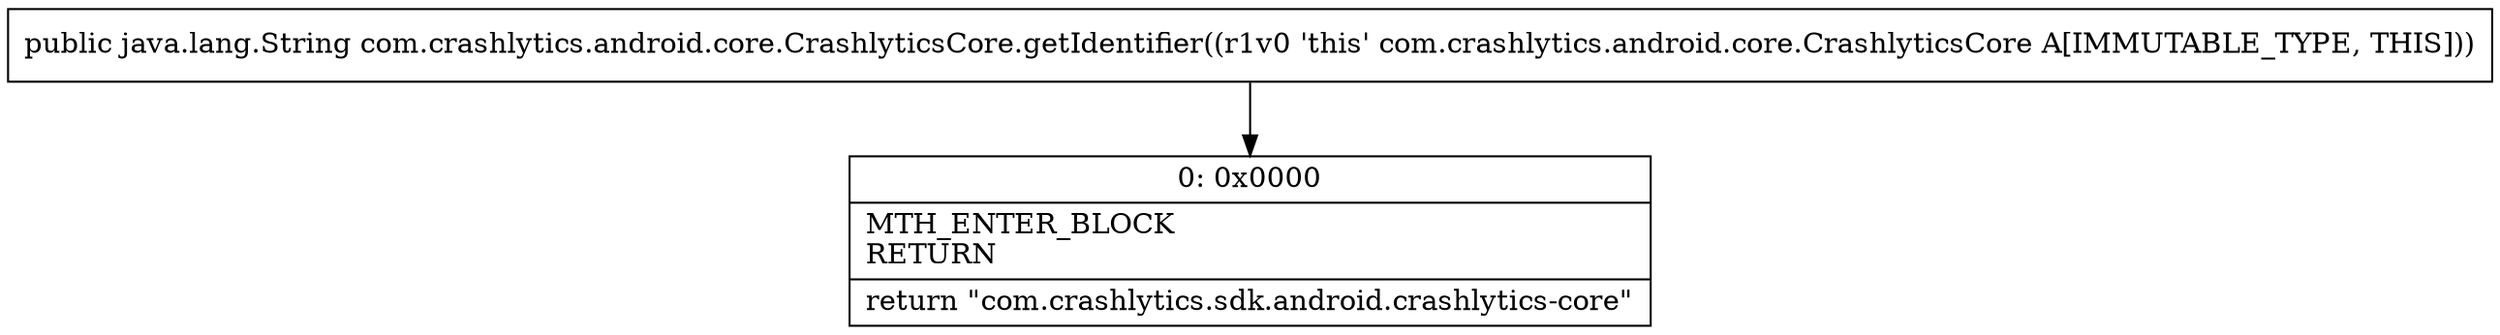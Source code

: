 digraph "CFG forcom.crashlytics.android.core.CrashlyticsCore.getIdentifier()Ljava\/lang\/String;" {
Node_0 [shape=record,label="{0\:\ 0x0000|MTH_ENTER_BLOCK\lRETURN\l|return \"com.crashlytics.sdk.android.crashlytics\-core\"\l}"];
MethodNode[shape=record,label="{public java.lang.String com.crashlytics.android.core.CrashlyticsCore.getIdentifier((r1v0 'this' com.crashlytics.android.core.CrashlyticsCore A[IMMUTABLE_TYPE, THIS])) }"];
MethodNode -> Node_0;
}

